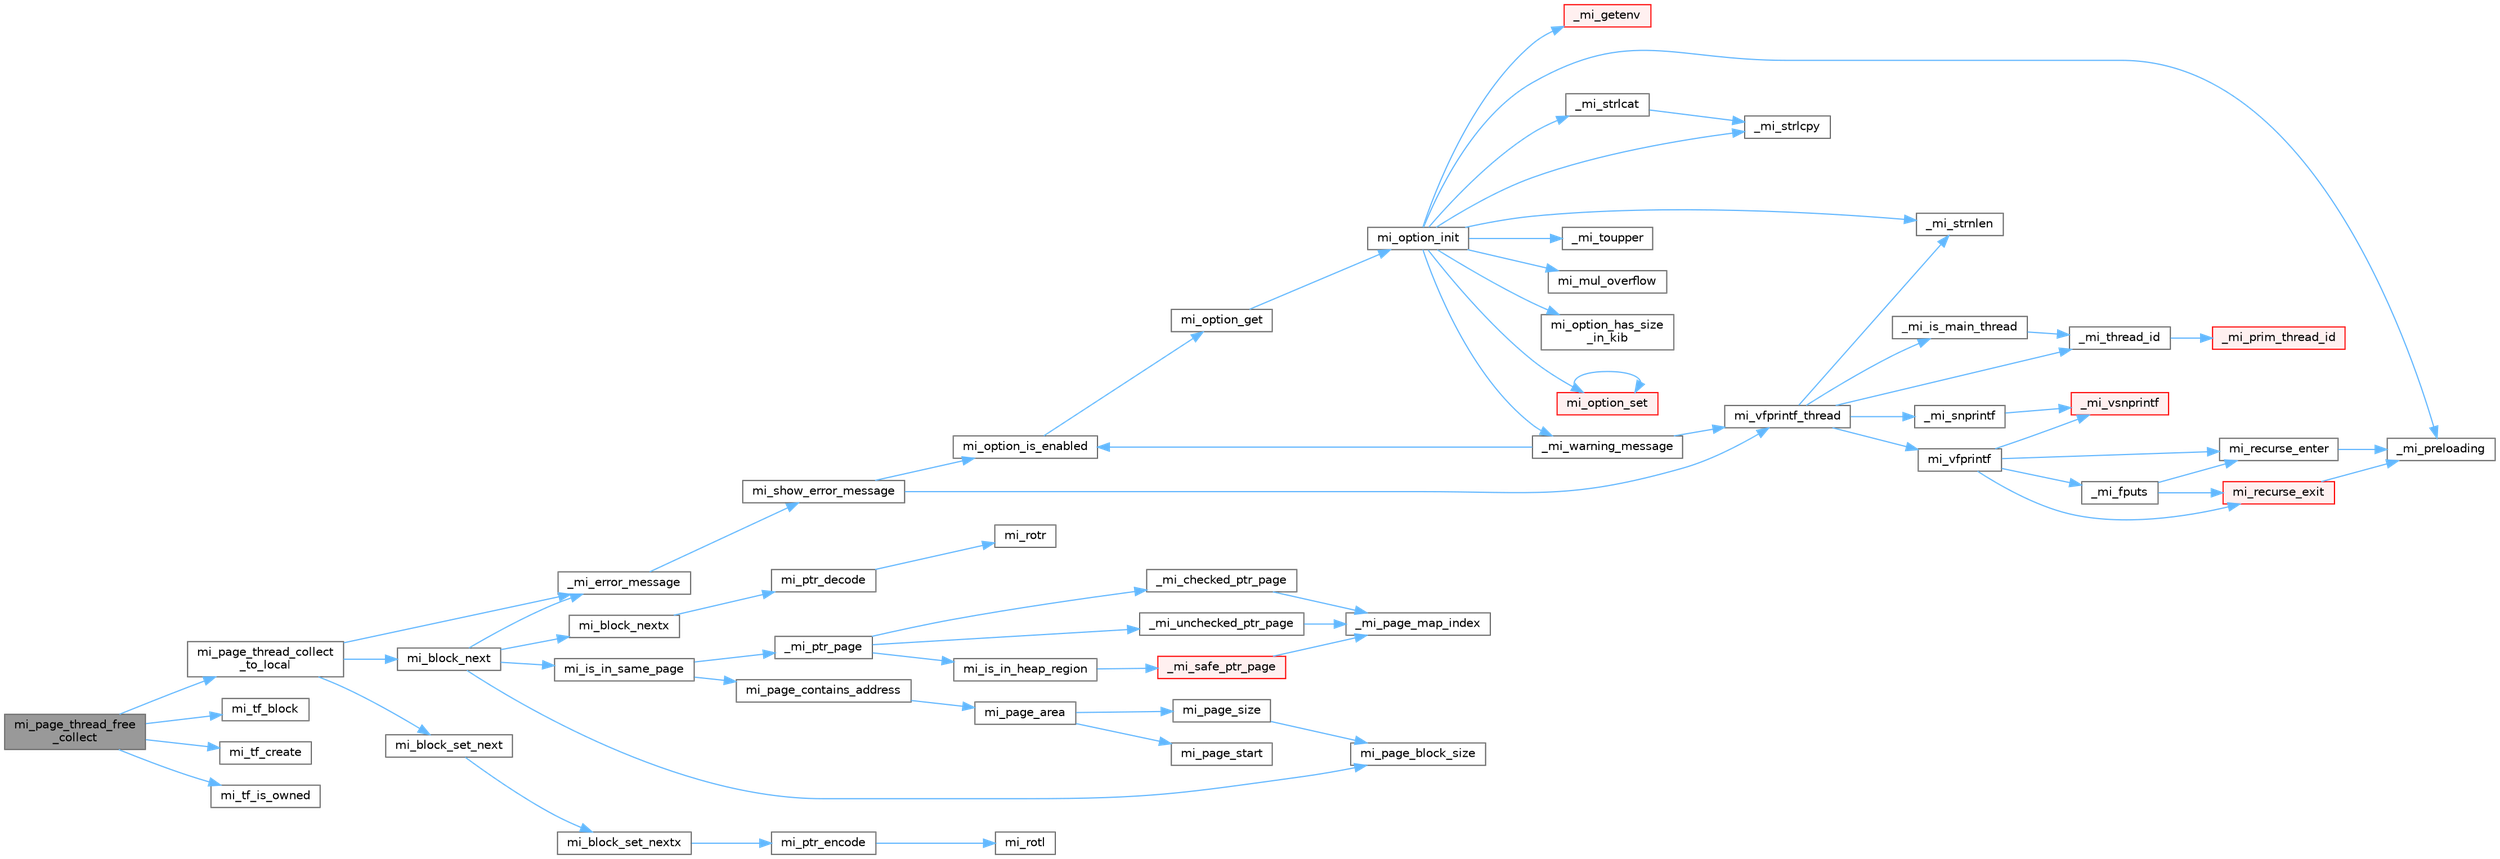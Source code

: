 digraph "mi_page_thread_free_collect"
{
 // LATEX_PDF_SIZE
  bgcolor="transparent";
  edge [fontname=Helvetica,fontsize=10,labelfontname=Helvetica,labelfontsize=10];
  node [fontname=Helvetica,fontsize=10,shape=box,height=0.2,width=0.4];
  rankdir="LR";
  Node1 [id="Node000001",label="mi_page_thread_free\l_collect",height=0.2,width=0.4,color="gray40", fillcolor="grey60", style="filled", fontcolor="black",tooltip=" "];
  Node1 -> Node2 [id="edge65_Node000001_Node000002",color="steelblue1",style="solid",tooltip=" "];
  Node2 [id="Node000002",label="mi_page_thread_collect\l_to_local",height=0.2,width=0.4,color="grey40", fillcolor="white", style="filled",URL="$page_8c.html#a6ab1a3c44e97e77d8828e78fcee13600",tooltip=" "];
  Node2 -> Node3 [id="edge66_Node000002_Node000003",color="steelblue1",style="solid",tooltip=" "];
  Node3 [id="Node000003",label="_mi_error_message",height=0.2,width=0.4,color="grey40", fillcolor="white", style="filled",URL="$options_8c.html#a2bebc073bcaac71658e57bb260c2e426",tooltip=" "];
  Node3 -> Node4 [id="edge67_Node000003_Node000004",color="steelblue1",style="solid",tooltip=" "];
  Node4 [id="Node000004",label="mi_show_error_message",height=0.2,width=0.4,color="grey40", fillcolor="white", style="filled",URL="$options_8c.html#a025f32c63014753e87fd7a579d2bb8aa",tooltip=" "];
  Node4 -> Node5 [id="edge68_Node000004_Node000005",color="steelblue1",style="solid",tooltip=" "];
  Node5 [id="Node000005",label="mi_option_is_enabled",height=0.2,width=0.4,color="grey40", fillcolor="white", style="filled",URL="$group__options.html#ga459ad98f18b3fc9275474807fe0ca188",tooltip=" "];
  Node5 -> Node6 [id="edge69_Node000005_Node000006",color="steelblue1",style="solid",tooltip=" "];
  Node6 [id="Node000006",label="mi_option_get",height=0.2,width=0.4,color="grey40", fillcolor="white", style="filled",URL="$group__options.html#ga7e8af195cc81d3fa64ccf2662caa565a",tooltip=" "];
  Node6 -> Node7 [id="edge70_Node000006_Node000007",color="steelblue1",style="solid",tooltip=" "];
  Node7 [id="Node000007",label="mi_option_init",height=0.2,width=0.4,color="grey40", fillcolor="white", style="filled",URL="$options_8c.html#a61970c5b942f29a5dea8a39742421cfe",tooltip=" "];
  Node7 -> Node8 [id="edge71_Node000007_Node000008",color="steelblue1",style="solid",tooltip=" "];
  Node8 [id="Node000008",label="_mi_getenv",height=0.2,width=0.4,color="red", fillcolor="#FFF0F0", style="filled",URL="$libc_8c.html#ae24e3d9662cc4cc3277fa0f31359b3ee",tooltip=" "];
  Node7 -> Node10 [id="edge72_Node000007_Node000010",color="steelblue1",style="solid",tooltip=" "];
  Node10 [id="Node000010",label="_mi_preloading",height=0.2,width=0.4,color="grey40", fillcolor="white", style="filled",URL="$_e_a_s_t_l_2packages_2mimalloc_2src_2init_8c.html#a404be8b4c0576588270fde0b2a4d7832",tooltip=" "];
  Node7 -> Node17 [id="edge73_Node000007_Node000017",color="steelblue1",style="solid",tooltip=" "];
  Node17 [id="Node000017",label="_mi_strlcat",height=0.2,width=0.4,color="grey40", fillcolor="white", style="filled",URL="$libc_8c.html#a29572712fc70f836ac31d224d98ad41a",tooltip=" "];
  Node17 -> Node11 [id="edge74_Node000017_Node000011",color="steelblue1",style="solid",tooltip=" "];
  Node11 [id="Node000011",label="_mi_strlcpy",height=0.2,width=0.4,color="grey40", fillcolor="white", style="filled",URL="$libc_8c.html#a17a9534829be8a086014bf2a2792154f",tooltip=" "];
  Node7 -> Node11 [id="edge75_Node000007_Node000011",color="steelblue1",style="solid",tooltip=" "];
  Node7 -> Node15 [id="edge76_Node000007_Node000015",color="steelblue1",style="solid",tooltip=" "];
  Node15 [id="Node000015",label="_mi_strnlen",height=0.2,width=0.4,color="grey40", fillcolor="white", style="filled",URL="$libc_8c.html#ae8577fe0d9bbe3fb90d2169caa1af943",tooltip=" "];
  Node7 -> Node14 [id="edge77_Node000007_Node000014",color="steelblue1",style="solid",tooltip=" "];
  Node14 [id="Node000014",label="_mi_toupper",height=0.2,width=0.4,color="grey40", fillcolor="white", style="filled",URL="$libc_8c.html#a0d811385427149f1ea8637c8fab1fd07",tooltip=" "];
  Node7 -> Node18 [id="edge78_Node000007_Node000018",color="steelblue1",style="solid",tooltip=" "];
  Node18 [id="Node000018",label="_mi_warning_message",height=0.2,width=0.4,color="grey40", fillcolor="white", style="filled",URL="$options_8c.html#ac253cac2ca24fb63be7f4937ac620dc4",tooltip=" "];
  Node18 -> Node5 [id="edge79_Node000018_Node000005",color="steelblue1",style="solid",tooltip=" "];
  Node18 -> Node19 [id="edge80_Node000018_Node000019",color="steelblue1",style="solid",tooltip=" "];
  Node19 [id="Node000019",label="mi_vfprintf_thread",height=0.2,width=0.4,color="grey40", fillcolor="white", style="filled",URL="$options_8c.html#a4af8263c139d04a876914f39024a7424",tooltip=" "];
  Node19 -> Node20 [id="edge81_Node000019_Node000020",color="steelblue1",style="solid",tooltip=" "];
  Node20 [id="Node000020",label="_mi_is_main_thread",height=0.2,width=0.4,color="grey40", fillcolor="white", style="filled",URL="$_e_a_s_t_l_2packages_2mimalloc_2src_2init_8c.html#a008e0a28e7c86b15a04094d595e2c327",tooltip=" "];
  Node20 -> Node21 [id="edge82_Node000020_Node000021",color="steelblue1",style="solid",tooltip=" "];
  Node21 [id="Node000021",label="_mi_thread_id",height=0.2,width=0.4,color="grey40", fillcolor="white", style="filled",URL="$_e_a_s_t_l_2packages_2mimalloc_2src_2init_8c.html#a43068a36d7dea6ccf1e3558a27e22993",tooltip=" "];
  Node21 -> Node22 [id="edge83_Node000021_Node000022",color="steelblue1",style="solid",tooltip=" "];
  Node22 [id="Node000022",label="_mi_prim_thread_id",height=0.2,width=0.4,color="red", fillcolor="#FFF0F0", style="filled",URL="$prim_8h.html#a3875c92cbb791d0a7c69bc1fd2df6804",tooltip=" "];
  Node19 -> Node24 [id="edge84_Node000019_Node000024",color="steelblue1",style="solid",tooltip=" "];
  Node24 [id="Node000024",label="_mi_snprintf",height=0.2,width=0.4,color="grey40", fillcolor="white", style="filled",URL="$libc_8c.html#a6c2f4673e3317f332571bc1bec18c49b",tooltip=" "];
  Node24 -> Node25 [id="edge85_Node000024_Node000025",color="steelblue1",style="solid",tooltip=" "];
  Node25 [id="Node000025",label="_mi_vsnprintf",height=0.2,width=0.4,color="red", fillcolor="#FFF0F0", style="filled",URL="$libc_8c.html#a8991188606f00dc8665aa14d8e7dab83",tooltip=" "];
  Node19 -> Node15 [id="edge86_Node000019_Node000015",color="steelblue1",style="solid",tooltip=" "];
  Node19 -> Node21 [id="edge87_Node000019_Node000021",color="steelblue1",style="solid",tooltip=" "];
  Node19 -> Node31 [id="edge88_Node000019_Node000031",color="steelblue1",style="solid",tooltip=" "];
  Node31 [id="Node000031",label="mi_vfprintf",height=0.2,width=0.4,color="grey40", fillcolor="white", style="filled",URL="$options_8c.html#a1f31f62f178fb5309451aa44c8d25327",tooltip=" "];
  Node31 -> Node32 [id="edge89_Node000031_Node000032",color="steelblue1",style="solid",tooltip=" "];
  Node32 [id="Node000032",label="_mi_fputs",height=0.2,width=0.4,color="grey40", fillcolor="white", style="filled",URL="$options_8c.html#a74eecad8676654f59f427a84ccc5c19d",tooltip=" "];
  Node32 -> Node33 [id="edge90_Node000032_Node000033",color="steelblue1",style="solid",tooltip=" "];
  Node33 [id="Node000033",label="mi_recurse_enter",height=0.2,width=0.4,color="grey40", fillcolor="white", style="filled",URL="$options_8c.html#a1fdb7bd3b10624ddeabe0988c52a1285",tooltip=" "];
  Node33 -> Node10 [id="edge91_Node000033_Node000010",color="steelblue1",style="solid",tooltip=" "];
  Node32 -> Node34 [id="edge92_Node000032_Node000034",color="steelblue1",style="solid",tooltip=" "];
  Node34 [id="Node000034",label="mi_recurse_exit",height=0.2,width=0.4,color="red", fillcolor="#FFF0F0", style="filled",URL="$options_8c.html#ae9c4fbdaa6fedca31b9c25dcb78112ae",tooltip=" "];
  Node34 -> Node10 [id="edge93_Node000034_Node000010",color="steelblue1",style="solid",tooltip=" "];
  Node31 -> Node25 [id="edge94_Node000031_Node000025",color="steelblue1",style="solid",tooltip=" "];
  Node31 -> Node33 [id="edge95_Node000031_Node000033",color="steelblue1",style="solid",tooltip=" "];
  Node31 -> Node34 [id="edge96_Node000031_Node000034",color="steelblue1",style="solid",tooltip=" "];
  Node7 -> Node36 [id="edge97_Node000007_Node000036",color="steelblue1",style="solid",tooltip=" "];
  Node36 [id="Node000036",label="mi_mul_overflow",height=0.2,width=0.4,color="grey40", fillcolor="white", style="filled",URL="$_e_a_s_t_l_2packages_2mimalloc_2include_2mimalloc_2internal_8h.html#abf06027911fbdc300901fb961a45e4d0",tooltip=" "];
  Node7 -> Node37 [id="edge98_Node000007_Node000037",color="steelblue1",style="solid",tooltip=" "];
  Node37 [id="Node000037",label="mi_option_has_size\l_in_kib",height=0.2,width=0.4,color="grey40", fillcolor="white", style="filled",URL="$options_8c.html#aee4ee640d854972d765c2896aa04270a",tooltip=" "];
  Node7 -> Node38 [id="edge99_Node000007_Node000038",color="steelblue1",style="solid",tooltip=" "];
  Node38 [id="Node000038",label="mi_option_set",height=0.2,width=0.4,color="red", fillcolor="#FFF0F0", style="filled",URL="$group__options.html#gaf84921c32375e25754dc2ee6a911fa60",tooltip=" "];
  Node38 -> Node38 [id="edge100_Node000038_Node000038",color="steelblue1",style="solid",tooltip=" "];
  Node4 -> Node19 [id="edge101_Node000004_Node000019",color="steelblue1",style="solid",tooltip=" "];
  Node2 -> Node40 [id="edge102_Node000002_Node000040",color="steelblue1",style="solid",tooltip=" "];
  Node40 [id="Node000040",label="mi_block_next",height=0.2,width=0.4,color="grey40", fillcolor="white", style="filled",URL="$_e_a_s_t_l_2packages_2mimalloc_2include_2mimalloc_2internal_8h.html#aaa5daf3a8b3db89666b6861cbb1e2f96",tooltip=" "];
  Node40 -> Node3 [id="edge103_Node000040_Node000003",color="steelblue1",style="solid",tooltip=" "];
  Node40 -> Node41 [id="edge104_Node000040_Node000041",color="steelblue1",style="solid",tooltip=" "];
  Node41 [id="Node000041",label="mi_block_nextx",height=0.2,width=0.4,color="grey40", fillcolor="white", style="filled",URL="$_e_a_s_t_l_2packages_2mimalloc_2include_2mimalloc_2internal_8h.html#a0887e65e0c4cafb80c0851bb81602a42",tooltip=" "];
  Node41 -> Node42 [id="edge105_Node000041_Node000042",color="steelblue1",style="solid",tooltip=" "];
  Node42 [id="Node000042",label="mi_ptr_decode",height=0.2,width=0.4,color="grey40", fillcolor="white", style="filled",URL="$_e_a_s_t_l_2packages_2mimalloc_2include_2mimalloc_2internal_8h.html#aff3acf71cc7d0a6ba9e2f2dac4f06cfd",tooltip=" "];
  Node42 -> Node43 [id="edge106_Node000042_Node000043",color="steelblue1",style="solid",tooltip=" "];
  Node43 [id="Node000043",label="mi_rotr",height=0.2,width=0.4,color="grey40", fillcolor="white", style="filled",URL="$bits_8h.html#a18a6c32c1a63cfbc4e0e8423afe06f89",tooltip=" "];
  Node40 -> Node44 [id="edge107_Node000040_Node000044",color="steelblue1",style="solid",tooltip=" "];
  Node44 [id="Node000044",label="mi_is_in_same_page",height=0.2,width=0.4,color="grey40", fillcolor="white", style="filled",URL="$_e_a_s_t_l_2packages_2mimalloc_2include_2mimalloc_2internal_8h.html#a31ad3a70b52caeb52b6babacd5a97894",tooltip=" "];
  Node44 -> Node45 [id="edge108_Node000044_Node000045",color="steelblue1",style="solid",tooltip=" "];
  Node45 [id="Node000045",label="_mi_ptr_page",height=0.2,width=0.4,color="grey40", fillcolor="white", style="filled",URL="$_e_a_s_t_l_2packages_2mimalloc_2include_2mimalloc_2internal_8h.html#acd84a462a2045538d19ecc56e6cc29f6",tooltip=" "];
  Node45 -> Node46 [id="edge109_Node000045_Node000046",color="steelblue1",style="solid",tooltip=" "];
  Node46 [id="Node000046",label="_mi_checked_ptr_page",height=0.2,width=0.4,color="grey40", fillcolor="white", style="filled",URL="$_e_a_s_t_l_2packages_2mimalloc_2include_2mimalloc_2internal_8h.html#aae1cb48b790d504329cb8031a6a716ef",tooltip=" "];
  Node46 -> Node47 [id="edge110_Node000046_Node000047",color="steelblue1",style="solid",tooltip=" "];
  Node47 [id="Node000047",label="_mi_page_map_index",height=0.2,width=0.4,color="grey40", fillcolor="white", style="filled",URL="$_e_a_s_t_l_2packages_2mimalloc_2include_2mimalloc_2internal_8h.html#ac5fb64f98ad24fd3b47091a14425c3dc",tooltip=" "];
  Node45 -> Node48 [id="edge111_Node000045_Node000048",color="steelblue1",style="solid",tooltip=" "];
  Node48 [id="Node000048",label="_mi_unchecked_ptr_page",height=0.2,width=0.4,color="grey40", fillcolor="white", style="filled",URL="$_e_a_s_t_l_2packages_2mimalloc_2include_2mimalloc_2internal_8h.html#af17a42b9aa712fc80ff8d725eb2300ec",tooltip=" "];
  Node48 -> Node47 [id="edge112_Node000048_Node000047",color="steelblue1",style="solid",tooltip=" "];
  Node45 -> Node49 [id="edge113_Node000045_Node000049",color="steelblue1",style="solid",tooltip=" "];
  Node49 [id="Node000049",label="mi_is_in_heap_region",height=0.2,width=0.4,color="grey40", fillcolor="white", style="filled",URL="$group__extended.html#ga5f071b10d4df1c3658e04e7fd67a94e6",tooltip=" "];
  Node49 -> Node50 [id="edge114_Node000049_Node000050",color="steelblue1",style="solid",tooltip=" "];
  Node50 [id="Node000050",label="_mi_safe_ptr_page",height=0.2,width=0.4,color="red", fillcolor="#FFF0F0", style="filled",URL="$page-map_8c.html#aa93d85305e51471aa1951ab818628a63",tooltip=" "];
  Node50 -> Node47 [id="edge115_Node000050_Node000047",color="steelblue1",style="solid",tooltip=" "];
  Node44 -> Node52 [id="edge116_Node000044_Node000052",color="steelblue1",style="solid",tooltip=" "];
  Node52 [id="Node000052",label="mi_page_contains_address",height=0.2,width=0.4,color="grey40", fillcolor="white", style="filled",URL="$_e_a_s_t_l_2packages_2mimalloc_2include_2mimalloc_2internal_8h.html#aff1f1684923310a70669d28928acefce",tooltip=" "];
  Node52 -> Node53 [id="edge117_Node000052_Node000053",color="steelblue1",style="solid",tooltip=" "];
  Node53 [id="Node000053",label="mi_page_area",height=0.2,width=0.4,color="grey40", fillcolor="white", style="filled",URL="$_e_a_s_t_l_2packages_2mimalloc_2include_2mimalloc_2internal_8h.html#ab02bec7b56343136344cb9441cb889c7",tooltip=" "];
  Node53 -> Node54 [id="edge118_Node000053_Node000054",color="steelblue1",style="solid",tooltip=" "];
  Node54 [id="Node000054",label="mi_page_size",height=0.2,width=0.4,color="grey40", fillcolor="white", style="filled",URL="$_e_a_s_t_l_2packages_2mimalloc_2include_2mimalloc_2internal_8h.html#a8c0729aec9cac74b4a782e6a7d22f18d",tooltip=" "];
  Node54 -> Node55 [id="edge119_Node000054_Node000055",color="steelblue1",style="solid",tooltip=" "];
  Node55 [id="Node000055",label="mi_page_block_size",height=0.2,width=0.4,color="grey40", fillcolor="white", style="filled",URL="$_e_a_s_t_l_2packages_2mimalloc_2include_2mimalloc_2internal_8h.html#a6134893990c1f09da2b40092ceecc780",tooltip=" "];
  Node53 -> Node56 [id="edge120_Node000053_Node000056",color="steelblue1",style="solid",tooltip=" "];
  Node56 [id="Node000056",label="mi_page_start",height=0.2,width=0.4,color="grey40", fillcolor="white", style="filled",URL="$_e_a_s_t_l_2packages_2mimalloc_2include_2mimalloc_2internal_8h.html#a95e8b035747d340ad060f5cf0811b7e9",tooltip=" "];
  Node40 -> Node55 [id="edge121_Node000040_Node000055",color="steelblue1",style="solid",tooltip=" "];
  Node2 -> Node57 [id="edge122_Node000002_Node000057",color="steelblue1",style="solid",tooltip=" "];
  Node57 [id="Node000057",label="mi_block_set_next",height=0.2,width=0.4,color="grey40", fillcolor="white", style="filled",URL="$_e_a_s_t_l_2packages_2mimalloc_2include_2mimalloc_2internal_8h.html#ac7b440a922454c163ed1139aac9b946d",tooltip=" "];
  Node57 -> Node58 [id="edge123_Node000057_Node000058",color="steelblue1",style="solid",tooltip=" "];
  Node58 [id="Node000058",label="mi_block_set_nextx",height=0.2,width=0.4,color="grey40", fillcolor="white", style="filled",URL="$_e_a_s_t_l_2packages_2mimalloc_2include_2mimalloc_2internal_8h.html#af5fbdb6f591a95ed806576e4edd908d3",tooltip=" "];
  Node58 -> Node59 [id="edge124_Node000058_Node000059",color="steelblue1",style="solid",tooltip=" "];
  Node59 [id="Node000059",label="mi_ptr_encode",height=0.2,width=0.4,color="grey40", fillcolor="white", style="filled",URL="$_e_a_s_t_l_2packages_2mimalloc_2include_2mimalloc_2internal_8h.html#a8af2e59d4c03379a2b06fcd922823bbe",tooltip=" "];
  Node59 -> Node60 [id="edge125_Node000059_Node000060",color="steelblue1",style="solid",tooltip=" "];
  Node60 [id="Node000060",label="mi_rotl",height=0.2,width=0.4,color="grey40", fillcolor="white", style="filled",URL="$bits_8h.html#acf2fcb7e521269e6334d0dba4804892c",tooltip=" "];
  Node1 -> Node61 [id="edge126_Node000001_Node000061",color="steelblue1",style="solid",tooltip=" "];
  Node61 [id="Node000061",label="mi_tf_block",height=0.2,width=0.4,color="grey40", fillcolor="white", style="filled",URL="$_e_a_s_t_l_2packages_2mimalloc_2include_2mimalloc_2internal_8h.html#a68f9b45db9fe19930366d0e473bdf791",tooltip=" "];
  Node1 -> Node62 [id="edge127_Node000001_Node000062",color="steelblue1",style="solid",tooltip=" "];
  Node62 [id="Node000062",label="mi_tf_create",height=0.2,width=0.4,color="grey40", fillcolor="white", style="filled",URL="$_e_a_s_t_l_2packages_2mimalloc_2include_2mimalloc_2internal_8h.html#ae5ecd5e45278bd147fbe6720cba0f323",tooltip=" "];
  Node1 -> Node63 [id="edge128_Node000001_Node000063",color="steelblue1",style="solid",tooltip=" "];
  Node63 [id="Node000063",label="mi_tf_is_owned",height=0.2,width=0.4,color="grey40", fillcolor="white", style="filled",URL="$_e_a_s_t_l_2packages_2mimalloc_2include_2mimalloc_2internal_8h.html#aa501cc20d36064923e3d70c4a08879c4",tooltip=" "];
}
